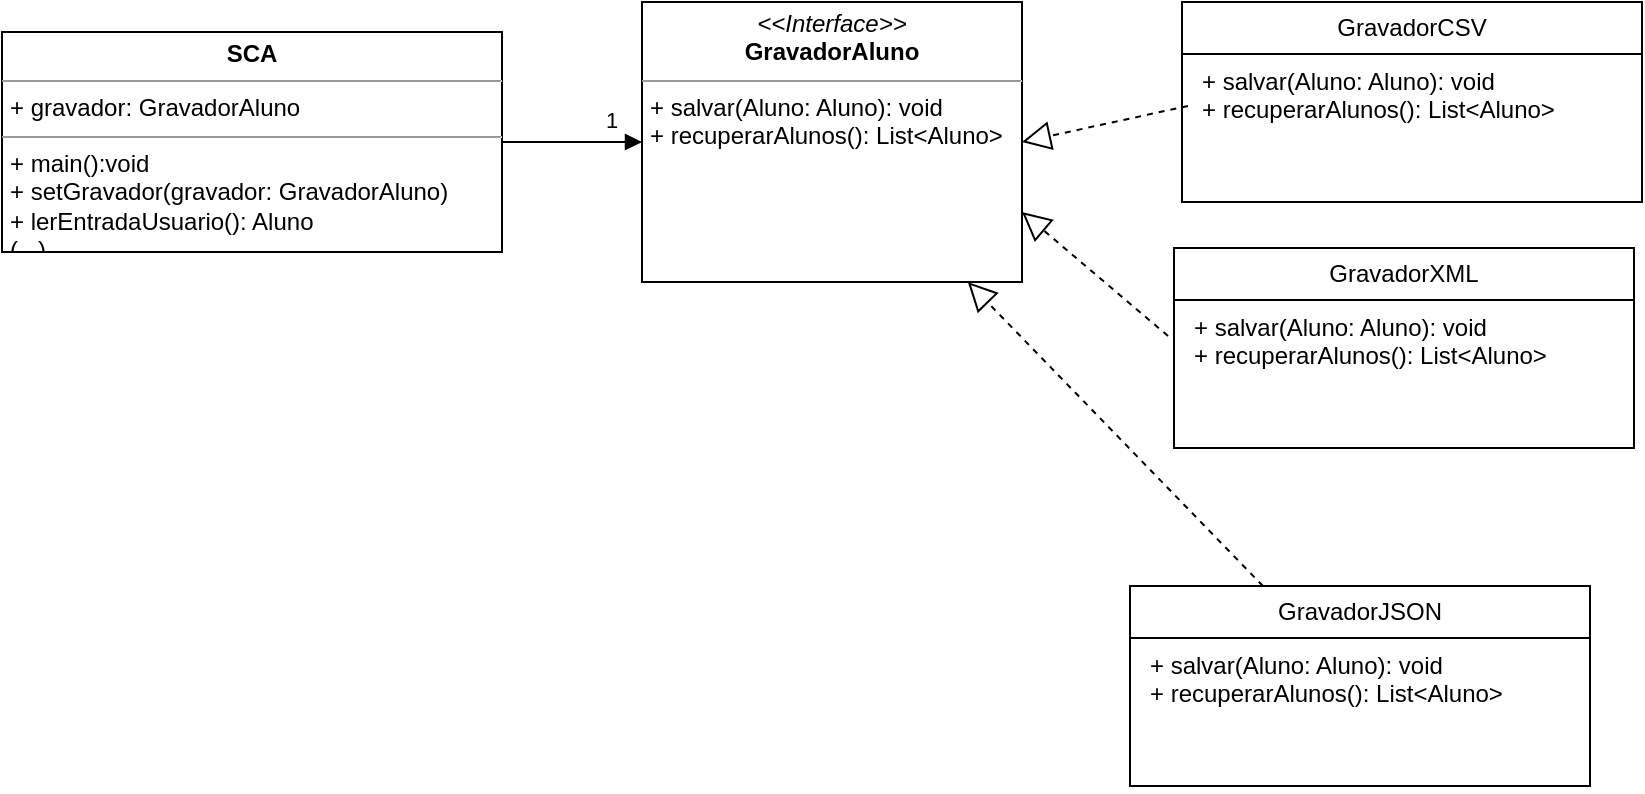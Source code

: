 <mxfile version="23.1.6" type="device">
  <diagram name="Page-1" id="UA7jl2AED5K5mrXN_Ce9">
    <mxGraphModel dx="899" dy="583" grid="0" gridSize="10" guides="1" tooltips="1" connect="1" arrows="1" fold="1" page="1" pageScale="1" pageWidth="850" pageHeight="1100" math="0" shadow="0">
      <root>
        <mxCell id="0" />
        <mxCell id="1" parent="0" />
        <mxCell id="gP8CDhVlUT90JA3iP7vQ-1" value="&lt;p style=&quot;margin:0px;margin-top:4px;text-align:center;&quot;&gt;&lt;b&gt;SCA&lt;/b&gt;&lt;/p&gt;&lt;hr size=&quot;1&quot;&gt;&lt;p style=&quot;margin:0px;margin-left:4px;&quot;&gt;+ gravador: GravadorAluno&lt;/p&gt;&lt;hr size=&quot;1&quot;&gt;&lt;p style=&quot;margin:0px;margin-left:4px;&quot;&gt;+ main():void&lt;/p&gt;&lt;p style=&quot;margin:0px;margin-left:4px;&quot;&gt;+ setGravador(gravador: GravadorAluno)&lt;/p&gt;&lt;p style=&quot;margin:0px;margin-left:4px;&quot;&gt;+ lerEntradaUsuario(): Aluno&lt;/p&gt;&lt;p style=&quot;margin:0px;margin-left:4px;&quot;&gt;(...)&lt;/p&gt;" style="verticalAlign=top;align=left;overflow=fill;html=1;whiteSpace=wrap;" vertex="1" parent="1">
          <mxGeometry x="80" y="120" width="250" height="110" as="geometry" />
        </mxCell>
        <mxCell id="gP8CDhVlUT90JA3iP7vQ-2" value="&lt;p style=&quot;margin:0px;margin-top:4px;text-align:center;&quot;&gt;&lt;i&gt;&amp;lt;&amp;lt;Interface&amp;gt;&amp;gt;&lt;/i&gt;&lt;br&gt;&lt;b&gt;GravadorAluno&lt;/b&gt;&lt;/p&gt;&lt;hr size=&quot;1&quot;&gt;&lt;p style=&quot;margin:0px;margin-left:4px;&quot;&gt;&lt;span style=&quot;background-color: initial;&quot;&gt;+ salvar(Aluno: Aluno): void&lt;/span&gt;&lt;br&gt;&lt;/p&gt;&lt;p style=&quot;margin:0px;margin-left:4px;&quot;&gt;+ recuperarAlunos(): List&amp;lt;Aluno&amp;gt;&lt;/p&gt;" style="verticalAlign=top;align=left;overflow=fill;html=1;whiteSpace=wrap;" vertex="1" parent="1">
          <mxGeometry x="400" y="105" width="190" height="140" as="geometry" />
        </mxCell>
        <mxCell id="gP8CDhVlUT90JA3iP7vQ-3" value="GravadorCSV" style="swimlane;fontStyle=0;childLayout=stackLayout;horizontal=1;startSize=26;fillColor=none;horizontalStack=0;resizeParent=1;resizeParentMax=0;resizeLast=0;collapsible=1;marginBottom=0;whiteSpace=wrap;html=1;" vertex="1" parent="1">
          <mxGeometry x="670" y="105" width="230" height="100" as="geometry" />
        </mxCell>
        <mxCell id="gP8CDhVlUT90JA3iP7vQ-4" value="&lt;p style=&quot;border-color: var(--border-color); margin: 0px 0px 0px 4px;&quot;&gt;+ salvar(Aluno: Aluno): void&lt;br style=&quot;border-color: var(--border-color);&quot;&gt;&lt;/p&gt;&lt;p style=&quot;border-color: var(--border-color); margin: 0px 0px 0px 4px;&quot;&gt;+ recuperarAlunos(): List&amp;lt;Aluno&amp;gt;&lt;/p&gt;" style="text;strokeColor=none;fillColor=none;align=left;verticalAlign=top;spacingLeft=4;spacingRight=4;overflow=hidden;rotatable=0;points=[[0,0.5],[1,0.5]];portConstraint=eastwest;whiteSpace=wrap;html=1;" vertex="1" parent="gP8CDhVlUT90JA3iP7vQ-3">
          <mxGeometry y="26" width="230" height="74" as="geometry" />
        </mxCell>
        <mxCell id="gP8CDhVlUT90JA3iP7vQ-11" value="GravadorXML" style="swimlane;fontStyle=0;childLayout=stackLayout;horizontal=1;startSize=26;fillColor=none;horizontalStack=0;resizeParent=1;resizeParentMax=0;resizeLast=0;collapsible=1;marginBottom=0;whiteSpace=wrap;html=1;" vertex="1" parent="1">
          <mxGeometry x="666" y="228" width="230" height="100" as="geometry" />
        </mxCell>
        <mxCell id="gP8CDhVlUT90JA3iP7vQ-12" value="&lt;p style=&quot;border-color: var(--border-color); margin: 0px 0px 0px 4px;&quot;&gt;+ salvar(Aluno: Aluno): void&lt;br style=&quot;border-color: var(--border-color);&quot;&gt;&lt;/p&gt;&lt;p style=&quot;border-color: var(--border-color); margin: 0px 0px 0px 4px;&quot;&gt;+ recuperarAlunos(): List&amp;lt;Aluno&amp;gt;&lt;/p&gt;" style="text;strokeColor=none;fillColor=none;align=left;verticalAlign=top;spacingLeft=4;spacingRight=4;overflow=hidden;rotatable=0;points=[[0,0.5],[1,0.5]];portConstraint=eastwest;whiteSpace=wrap;html=1;" vertex="1" parent="gP8CDhVlUT90JA3iP7vQ-11">
          <mxGeometry y="26" width="230" height="74" as="geometry" />
        </mxCell>
        <mxCell id="gP8CDhVlUT90JA3iP7vQ-13" value="GravadorJSON" style="swimlane;fontStyle=0;childLayout=stackLayout;horizontal=1;startSize=26;fillColor=none;horizontalStack=0;resizeParent=1;resizeParentMax=0;resizeLast=0;collapsible=1;marginBottom=0;whiteSpace=wrap;html=1;" vertex="1" parent="1">
          <mxGeometry x="644" y="397" width="230" height="100" as="geometry" />
        </mxCell>
        <mxCell id="gP8CDhVlUT90JA3iP7vQ-14" value="&lt;p style=&quot;border-color: var(--border-color); margin: 0px 0px 0px 4px;&quot;&gt;+ salvar(Aluno: Aluno): void&lt;br style=&quot;border-color: var(--border-color);&quot;&gt;&lt;/p&gt;&lt;p style=&quot;border-color: var(--border-color); margin: 0px 0px 0px 4px;&quot;&gt;+ recuperarAlunos(): List&amp;lt;Aluno&amp;gt;&lt;/p&gt;" style="text;strokeColor=none;fillColor=none;align=left;verticalAlign=top;spacingLeft=4;spacingRight=4;overflow=hidden;rotatable=0;points=[[0,0.5],[1,0.5]];portConstraint=eastwest;whiteSpace=wrap;html=1;" vertex="1" parent="gP8CDhVlUT90JA3iP7vQ-13">
          <mxGeometry y="26" width="230" height="74" as="geometry" />
        </mxCell>
        <mxCell id="gP8CDhVlUT90JA3iP7vQ-15" value="" style="endArrow=block;dashed=1;endFill=0;endSize=12;html=1;rounded=0;entryX=1;entryY=0.5;entryDx=0;entryDy=0;exitX=0.013;exitY=0.351;exitDx=0;exitDy=0;exitPerimeter=0;" edge="1" parent="1" source="gP8CDhVlUT90JA3iP7vQ-4" target="gP8CDhVlUT90JA3iP7vQ-2">
          <mxGeometry width="160" relative="1" as="geometry">
            <mxPoint x="381" y="303" as="sourcePoint" />
            <mxPoint x="541" y="303" as="targetPoint" />
          </mxGeometry>
        </mxCell>
        <mxCell id="gP8CDhVlUT90JA3iP7vQ-18" value="" style="endArrow=block;dashed=1;endFill=0;endSize=12;html=1;rounded=0;entryX=1;entryY=0.75;entryDx=0;entryDy=0;exitX=-0.013;exitY=0.243;exitDx=0;exitDy=0;exitPerimeter=0;" edge="1" parent="1" source="gP8CDhVlUT90JA3iP7vQ-12" target="gP8CDhVlUT90JA3iP7vQ-2">
          <mxGeometry width="160" relative="1" as="geometry">
            <mxPoint x="683" y="167" as="sourcePoint" />
            <mxPoint x="600" y="185" as="targetPoint" />
          </mxGeometry>
        </mxCell>
        <mxCell id="gP8CDhVlUT90JA3iP7vQ-19" value="" style="endArrow=block;dashed=1;endFill=0;endSize=12;html=1;rounded=0;" edge="1" parent="1" source="gP8CDhVlUT90JA3iP7vQ-13" target="gP8CDhVlUT90JA3iP7vQ-2">
          <mxGeometry width="160" relative="1" as="geometry">
            <mxPoint x="673" y="282" as="sourcePoint" />
            <mxPoint x="600" y="220" as="targetPoint" />
          </mxGeometry>
        </mxCell>
        <mxCell id="gP8CDhVlUT90JA3iP7vQ-20" value="" style="endArrow=block;endFill=1;html=1;align=left;verticalAlign=top;rounded=0;" edge="1" parent="1" source="gP8CDhVlUT90JA3iP7vQ-1" target="gP8CDhVlUT90JA3iP7vQ-2">
          <mxGeometry x="-1" relative="1" as="geometry">
            <mxPoint x="381" y="303" as="sourcePoint" />
            <mxPoint x="541" y="303" as="targetPoint" />
          </mxGeometry>
        </mxCell>
        <mxCell id="gP8CDhVlUT90JA3iP7vQ-21" value="1" style="edgeLabel;resizable=0;html=1;align=left;verticalAlign=bottom;" connectable="0" vertex="1" parent="gP8CDhVlUT90JA3iP7vQ-20">
          <mxGeometry x="-1" relative="1" as="geometry">
            <mxPoint x="50" y="-3" as="offset" />
          </mxGeometry>
        </mxCell>
      </root>
    </mxGraphModel>
  </diagram>
</mxfile>
